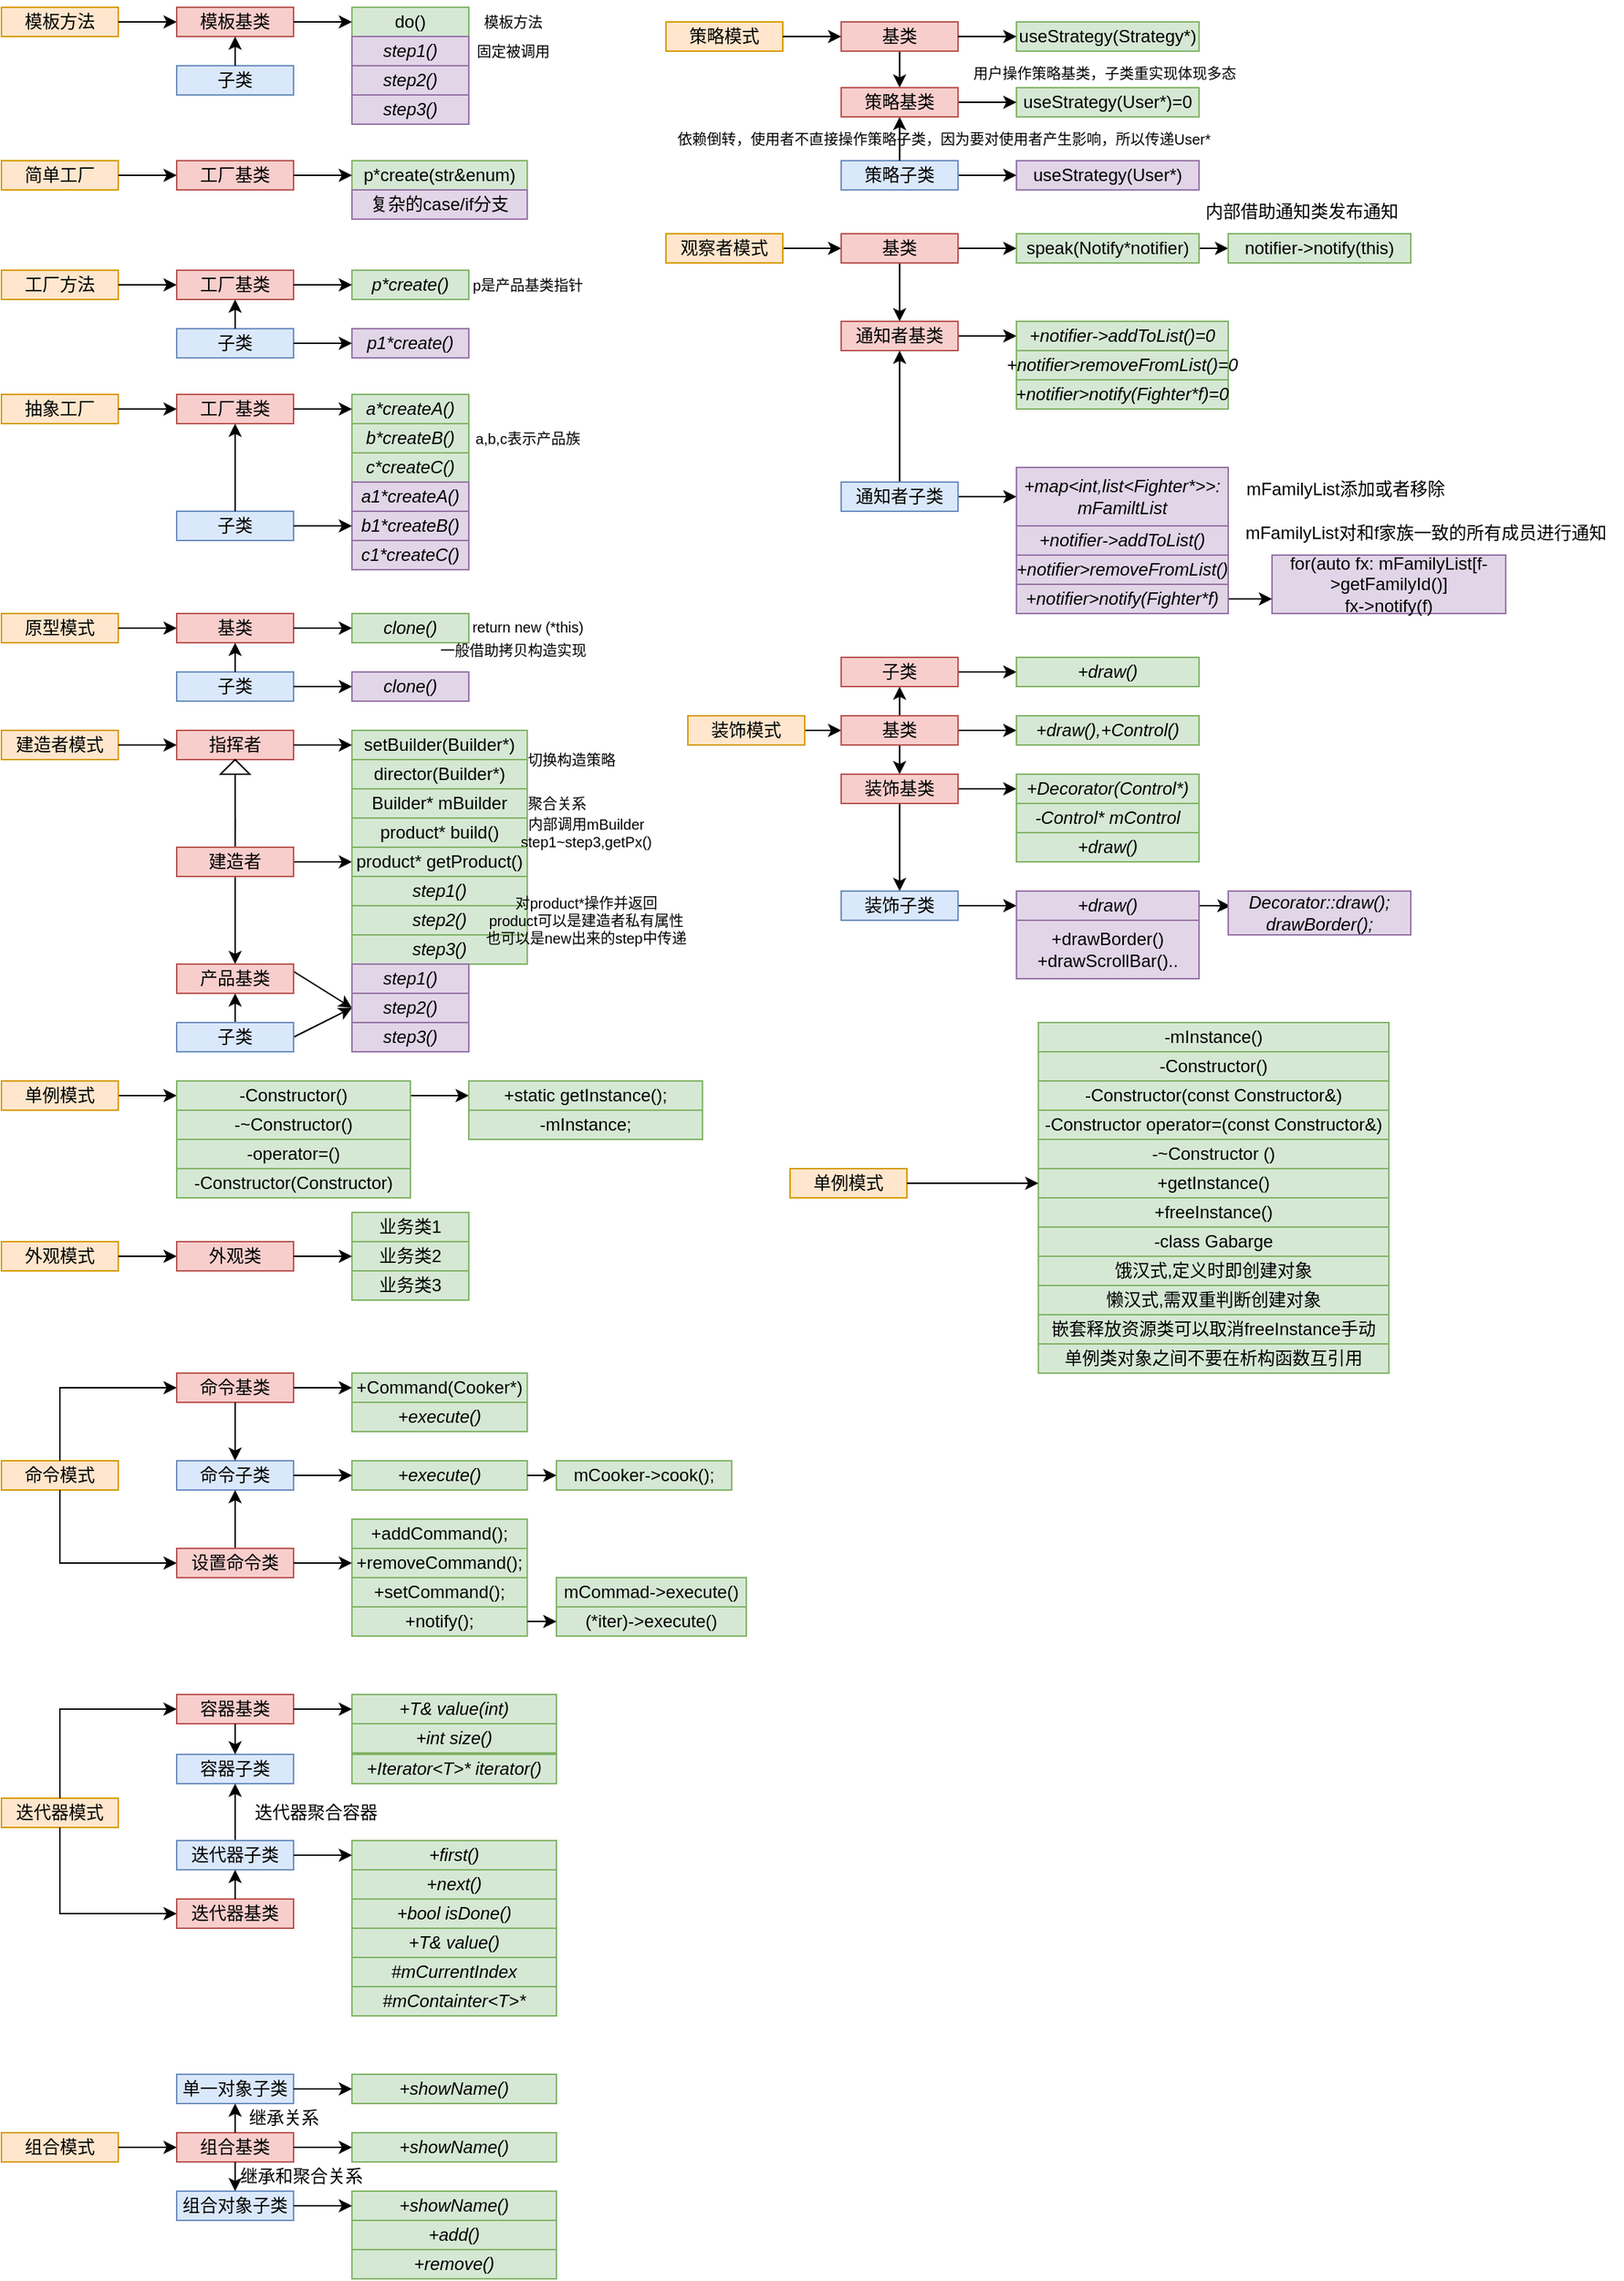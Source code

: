 <mxfile>
    <diagram id="zHpIVwNeffbbXztbU5Zh" name="第 1 页">
        <mxGraphModel dx="635" dy="237" grid="1" gridSize="5" guides="1" tooltips="1" connect="1" arrows="1" fold="1" page="1" pageScale="1" pageWidth="1169" pageHeight="827" math="0" shadow="0">
            <root>
                <mxCell id="0"/>
                <mxCell id="1" parent="0"/>
                <mxCell id="29" value="" style="group" parent="1" vertex="1" connectable="0">
                    <mxGeometry width="385" height="85" as="geometry"/>
                </mxCell>
                <mxCell id="2" value="模板方法" style="whiteSpace=wrap;html=1;fillColor=#ffe6cc;strokeColor=#d79b00;" parent="29" vertex="1">
                    <mxGeometry y="5" width="80" height="20" as="geometry"/>
                </mxCell>
                <mxCell id="4" value="模板基类" style="whiteSpace=wrap;html=1;fillColor=#f8cecc;strokeColor=#b85450;" parent="29" vertex="1">
                    <mxGeometry x="120" y="5" width="80" height="20" as="geometry"/>
                </mxCell>
                <mxCell id="17" style="edgeStyle=none;html=1;exitX=1;exitY=0.5;exitDx=0;exitDy=0;entryX=0;entryY=0.5;entryDx=0;entryDy=0;fontSize=10;" parent="29" source="2" target="4" edge="1">
                    <mxGeometry relative="1" as="geometry"/>
                </mxCell>
                <mxCell id="5" value="do()" style="whiteSpace=wrap;html=1;fillColor=#d5e8d4;strokeColor=#82b366;" parent="29" vertex="1">
                    <mxGeometry x="240" y="5" width="80" height="20" as="geometry"/>
                </mxCell>
                <mxCell id="20" style="edgeStyle=none;html=1;fontSize=10;" parent="29" source="4" target="5" edge="1">
                    <mxGeometry relative="1" as="geometry"/>
                </mxCell>
                <mxCell id="6" value="&lt;i&gt;step1()&lt;/i&gt;" style="whiteSpace=wrap;html=1;fillColor=#e1d5e7;strokeColor=#9673a6;" parent="29" vertex="1">
                    <mxGeometry x="240" y="25" width="80" height="20" as="geometry"/>
                </mxCell>
                <mxCell id="7" value="&lt;i&gt;step2()&lt;/i&gt;" style="whiteSpace=wrap;html=1;fillColor=#e1d5e7;strokeColor=#9673a6;" parent="29" vertex="1">
                    <mxGeometry x="240" y="45" width="80" height="20" as="geometry"/>
                </mxCell>
                <mxCell id="8" value="&lt;i&gt;step3()&lt;/i&gt;" style="whiteSpace=wrap;html=1;fillColor=#e1d5e7;strokeColor=#9673a6;" parent="29" vertex="1">
                    <mxGeometry x="240" y="65" width="80" height="20" as="geometry"/>
                </mxCell>
                <mxCell id="12" value="&lt;font style=&quot;font-size: 10px;&quot;&gt;模板方法&lt;/font&gt;" style="text;html=1;align=center;verticalAlign=middle;resizable=0;points=[];autosize=1;strokeColor=none;fillColor=none;" parent="29" vertex="1">
                    <mxGeometry x="320" width="60" height="30" as="geometry"/>
                </mxCell>
                <mxCell id="13" value="&lt;font style=&quot;font-size: 10px;&quot;&gt;固定被调用&lt;/font&gt;" style="text;html=1;align=center;verticalAlign=middle;resizable=0;points=[];autosize=1;strokeColor=none;fillColor=none;" parent="29" vertex="1">
                    <mxGeometry x="315" y="20" width="70" height="30" as="geometry"/>
                </mxCell>
                <mxCell id="21" value="子类" style="whiteSpace=wrap;html=1;fillColor=#dae8fc;strokeColor=#6c8ebf;" parent="29" vertex="1">
                    <mxGeometry x="120" y="45" width="80" height="20" as="geometry"/>
                </mxCell>
                <mxCell id="22" style="edgeStyle=none;html=1;fontSize=10;entryX=0.5;entryY=1;entryDx=0;entryDy=0;" parent="29" source="21" target="4" edge="1">
                    <mxGeometry relative="1" as="geometry"/>
                </mxCell>
                <mxCell id="41" value="" style="group" parent="1" vertex="1" connectable="0">
                    <mxGeometry y="110" width="360" height="40" as="geometry"/>
                </mxCell>
                <mxCell id="16" value="简单工厂" style="whiteSpace=wrap;html=1;fillColor=#ffe6cc;strokeColor=#d79b00;" parent="41" vertex="1">
                    <mxGeometry width="80" height="20" as="geometry"/>
                </mxCell>
                <mxCell id="23" value="工厂基类" style="whiteSpace=wrap;html=1;fillColor=#f8cecc;strokeColor=#b85450;" parent="41" vertex="1">
                    <mxGeometry x="120" width="80" height="20" as="geometry"/>
                </mxCell>
                <mxCell id="27" style="edgeStyle=none;html=1;exitX=1;exitY=0.5;exitDx=0;exitDy=0;entryX=0;entryY=0.5;entryDx=0;entryDy=0;fontSize=10;" parent="41" source="16" target="23" edge="1">
                    <mxGeometry relative="1" as="geometry"/>
                </mxCell>
                <mxCell id="24" value="p*create(str&amp;amp;enum)" style="whiteSpace=wrap;html=1;fillColor=#d5e8d4;strokeColor=#82b366;" parent="41" vertex="1">
                    <mxGeometry x="240" width="120" height="20" as="geometry"/>
                </mxCell>
                <mxCell id="26" style="edgeStyle=none;html=1;exitX=1;exitY=0.5;exitDx=0;exitDy=0;entryX=0;entryY=0.5;entryDx=0;entryDy=0;fontSize=10;" parent="41" source="23" target="24" edge="1">
                    <mxGeometry relative="1" as="geometry"/>
                </mxCell>
                <mxCell id="25" value="复杂的case/if分支" style="whiteSpace=wrap;html=1;fillColor=#e1d5e7;strokeColor=#9673a6;" parent="41" vertex="1">
                    <mxGeometry x="240" y="20" width="120" height="20" as="geometry"/>
                </mxCell>
                <mxCell id="43" value="" style="group" parent="1" vertex="1" connectable="0">
                    <mxGeometry y="180" width="410" height="70" as="geometry"/>
                </mxCell>
                <mxCell id="30" value="工厂方法" style="whiteSpace=wrap;html=1;fillColor=#ffe6cc;strokeColor=#d79b00;" parent="43" vertex="1">
                    <mxGeometry y="5" width="80" height="20" as="geometry"/>
                </mxCell>
                <mxCell id="31" value="工厂基类" style="whiteSpace=wrap;html=1;fillColor=#f8cecc;strokeColor=#b85450;" parent="43" vertex="1">
                    <mxGeometry x="120" y="5" width="80" height="20" as="geometry"/>
                </mxCell>
                <mxCell id="32" style="edgeStyle=none;html=1;exitX=1;exitY=0.5;exitDx=0;exitDy=0;entryX=0;entryY=0.5;entryDx=0;entryDy=0;fontSize=10;" parent="43" source="30" target="31" edge="1">
                    <mxGeometry relative="1" as="geometry"/>
                </mxCell>
                <mxCell id="33" value="&lt;i&gt;p*create()&lt;/i&gt;" style="whiteSpace=wrap;html=1;fillColor=#d5e8d4;strokeColor=#82b366;" parent="43" vertex="1">
                    <mxGeometry x="240" y="5" width="80" height="20" as="geometry"/>
                </mxCell>
                <mxCell id="34" style="edgeStyle=none;html=1;exitX=1;exitY=0.5;exitDx=0;exitDy=0;entryX=0;entryY=0.5;entryDx=0;entryDy=0;fontSize=10;" parent="43" source="31" target="33" edge="1">
                    <mxGeometry relative="1" as="geometry"/>
                </mxCell>
                <mxCell id="35" value="p是产品基类指针" style="text;html=1;align=center;verticalAlign=middle;resizable=0;points=[];autosize=1;strokeColor=none;fillColor=none;fontSize=10;" parent="43" vertex="1">
                    <mxGeometry x="310" width="100" height="30" as="geometry"/>
                </mxCell>
                <mxCell id="36" value="子类" style="whiteSpace=wrap;html=1;fillColor=#dae8fc;strokeColor=#6c8ebf;" parent="43" vertex="1">
                    <mxGeometry x="120" y="45" width="80" height="20" as="geometry"/>
                </mxCell>
                <mxCell id="37" style="edgeStyle=none;html=1;exitX=0.5;exitY=0;exitDx=0;exitDy=0;entryX=0.5;entryY=1;entryDx=0;entryDy=0;fontSize=10;" parent="43" source="36" target="31" edge="1">
                    <mxGeometry relative="1" as="geometry"/>
                </mxCell>
                <mxCell id="38" value="&lt;i&gt;p1*create()&lt;/i&gt;" style="whiteSpace=wrap;html=1;fillColor=#e1d5e7;strokeColor=#9673a6;" parent="43" vertex="1">
                    <mxGeometry x="240" y="45" width="80" height="20" as="geometry"/>
                </mxCell>
                <mxCell id="39" style="edgeStyle=none;html=1;exitX=1;exitY=0.5;exitDx=0;exitDy=0;entryX=0;entryY=0.5;entryDx=0;entryDy=0;fontSize=10;" parent="43" source="36" target="38" edge="1">
                    <mxGeometry relative="1" as="geometry"/>
                </mxCell>
                <mxCell id="59" value="" style="group" parent="1" vertex="1" connectable="0">
                    <mxGeometry y="270" width="410" height="120" as="geometry"/>
                </mxCell>
                <mxCell id="42" value="抽象工厂" style="whiteSpace=wrap;html=1;fillColor=#ffe6cc;strokeColor=#d79b00;" parent="59" vertex="1">
                    <mxGeometry width="80" height="20" as="geometry"/>
                </mxCell>
                <mxCell id="44" value="工厂基类" style="whiteSpace=wrap;html=1;fillColor=#f8cecc;strokeColor=#b85450;" parent="59" vertex="1">
                    <mxGeometry x="120" width="80" height="20" as="geometry"/>
                </mxCell>
                <mxCell id="45" style="edgeStyle=none;html=1;exitX=1;exitY=0.5;exitDx=0;exitDy=0;entryX=0;entryY=0.5;entryDx=0;entryDy=0;fontSize=10;" parent="59" source="42" target="44" edge="1">
                    <mxGeometry relative="1" as="geometry"/>
                </mxCell>
                <mxCell id="46" value="&lt;i&gt;a*createA()&lt;/i&gt;" style="whiteSpace=wrap;html=1;fillColor=#d5e8d4;strokeColor=#82b366;" parent="59" vertex="1">
                    <mxGeometry x="240" width="80" height="20" as="geometry"/>
                </mxCell>
                <mxCell id="50" style="edgeStyle=none;html=1;exitX=1;exitY=0.5;exitDx=0;exitDy=0;fontSize=10;" parent="59" source="44" target="46" edge="1">
                    <mxGeometry relative="1" as="geometry"/>
                </mxCell>
                <mxCell id="47" value="&lt;i&gt;b*createB()&lt;/i&gt;" style="whiteSpace=wrap;html=1;fillColor=#d5e8d4;strokeColor=#82b366;" parent="59" vertex="1">
                    <mxGeometry x="240" y="20" width="80" height="20" as="geometry"/>
                </mxCell>
                <mxCell id="48" value="&lt;i&gt;c*createC()&lt;/i&gt;" style="whiteSpace=wrap;html=1;fillColor=#d5e8d4;strokeColor=#82b366;" parent="59" vertex="1">
                    <mxGeometry x="240" y="40" width="80" height="20" as="geometry"/>
                </mxCell>
                <mxCell id="49" value="a,b,c表示产品族" style="text;html=1;align=center;verticalAlign=middle;resizable=0;points=[];autosize=1;strokeColor=none;fillColor=none;fontSize=10;" parent="59" vertex="1">
                    <mxGeometry x="310" y="15" width="100" height="30" as="geometry"/>
                </mxCell>
                <mxCell id="51" value="子类" style="whiteSpace=wrap;html=1;fillColor=#dae8fc;strokeColor=#6c8ebf;" parent="59" vertex="1">
                    <mxGeometry x="120" y="80" width="80" height="20" as="geometry"/>
                </mxCell>
                <mxCell id="52" style="edgeStyle=none;html=1;fontSize=10;entryX=0.5;entryY=1;entryDx=0;entryDy=0;" parent="59" source="51" target="44" edge="1">
                    <mxGeometry relative="1" as="geometry"/>
                </mxCell>
                <mxCell id="53" value="&lt;i&gt;b1*createB()&lt;/i&gt;" style="whiteSpace=wrap;html=1;fillColor=#e1d5e7;strokeColor=#9673a6;" parent="59" vertex="1">
                    <mxGeometry x="240" y="80" width="80" height="20" as="geometry"/>
                </mxCell>
                <mxCell id="56" style="edgeStyle=none;html=1;exitX=1;exitY=0.5;exitDx=0;exitDy=0;entryX=0;entryY=0.5;entryDx=0;entryDy=0;fontSize=10;" parent="59" source="51" target="53" edge="1">
                    <mxGeometry relative="1" as="geometry"/>
                </mxCell>
                <mxCell id="54" value="&lt;i&gt;c1*createC()&lt;/i&gt;" style="whiteSpace=wrap;html=1;fillColor=#e1d5e7;strokeColor=#9673a6;" parent="59" vertex="1">
                    <mxGeometry x="240" y="100" width="80" height="20" as="geometry"/>
                </mxCell>
                <mxCell id="55" value="&lt;i&gt;a1*createA()&lt;/i&gt;" style="whiteSpace=wrap;html=1;fillColor=#e1d5e7;strokeColor=#9673a6;" parent="59" vertex="1">
                    <mxGeometry x="240" y="60" width="80" height="20" as="geometry"/>
                </mxCell>
                <mxCell id="71" value="" style="group" parent="1" vertex="1" connectable="0">
                    <mxGeometry y="414" width="410" height="66" as="geometry"/>
                </mxCell>
                <mxCell id="60" value="原型模式" style="whiteSpace=wrap;html=1;fillColor=#ffe6cc;strokeColor=#d79b00;" parent="71" vertex="1">
                    <mxGeometry y="6" width="80" height="20" as="geometry"/>
                </mxCell>
                <mxCell id="61" value="基类" style="whiteSpace=wrap;html=1;fillColor=#f8cecc;strokeColor=#b85450;" parent="71" vertex="1">
                    <mxGeometry x="120" y="6" width="80" height="20" as="geometry"/>
                </mxCell>
                <mxCell id="70" style="edgeStyle=none;html=1;exitX=1;exitY=0.5;exitDx=0;exitDy=0;entryX=0;entryY=0.5;entryDx=0;entryDy=0;fontSize=10;" parent="71" source="60" target="61" edge="1">
                    <mxGeometry relative="1" as="geometry"/>
                </mxCell>
                <mxCell id="62" value="&lt;i&gt;clone()&lt;/i&gt;" style="whiteSpace=wrap;html=1;fillColor=#d5e8d4;strokeColor=#82b366;" parent="71" vertex="1">
                    <mxGeometry x="240" y="6" width="80" height="20" as="geometry"/>
                </mxCell>
                <mxCell id="65" style="edgeStyle=none;html=1;exitX=1;exitY=0.5;exitDx=0;exitDy=0;fontSize=10;" parent="71" source="61" target="62" edge="1">
                    <mxGeometry relative="1" as="geometry"/>
                </mxCell>
                <mxCell id="63" value="子类" style="whiteSpace=wrap;html=1;fillColor=#dae8fc;strokeColor=#6c8ebf;" parent="71" vertex="1">
                    <mxGeometry x="120" y="46" width="80" height="20" as="geometry"/>
                </mxCell>
                <mxCell id="66" style="edgeStyle=none;html=1;exitX=0.5;exitY=0;exitDx=0;exitDy=0;entryX=0.5;entryY=1;entryDx=0;entryDy=0;fontSize=10;" parent="71" source="63" target="61" edge="1">
                    <mxGeometry relative="1" as="geometry"/>
                </mxCell>
                <mxCell id="64" value="&lt;i&gt;clone()&lt;/i&gt;" style="whiteSpace=wrap;html=1;fillColor=#e1d5e7;strokeColor=#9673a6;" parent="71" vertex="1">
                    <mxGeometry x="240" y="46" width="80" height="20" as="geometry"/>
                </mxCell>
                <mxCell id="67" style="edgeStyle=none;html=1;fontSize=10;" parent="71" source="63" target="64" edge="1">
                    <mxGeometry relative="1" as="geometry"/>
                </mxCell>
                <mxCell id="68" value="return new (*this)" style="text;html=1;align=center;verticalAlign=middle;resizable=0;points=[];autosize=1;strokeColor=none;fillColor=none;fontSize=10;" parent="71" vertex="1">
                    <mxGeometry x="310" width="100" height="30" as="geometry"/>
                </mxCell>
                <mxCell id="69" value="一般借助拷贝构造实现" style="text;html=1;align=center;verticalAlign=middle;resizable=0;points=[];autosize=1;strokeColor=none;fillColor=none;fontSize=10;" parent="71" vertex="1">
                    <mxGeometry x="290" y="16" width="120" height="30" as="geometry"/>
                </mxCell>
                <mxCell id="73" value="建造者模式" style="whiteSpace=wrap;html=1;fillColor=#ffe6cc;strokeColor=#d79b00;" parent="1" vertex="1">
                    <mxGeometry y="500" width="80" height="20" as="geometry"/>
                </mxCell>
                <mxCell id="74" value="指挥者" style="whiteSpace=wrap;html=1;fillColor=#f8cecc;strokeColor=#b85450;" parent="1" vertex="1">
                    <mxGeometry x="120" y="500" width="80" height="20" as="geometry"/>
                </mxCell>
                <mxCell id="76" style="edgeStyle=none;html=1;exitX=1;exitY=0.5;exitDx=0;exitDy=0;fontSize=10;" parent="1" source="73" target="74" edge="1">
                    <mxGeometry relative="1" as="geometry"/>
                </mxCell>
                <mxCell id="75" value="setBuilder(Builder*)" style="whiteSpace=wrap;html=1;fillColor=#d5e8d4;strokeColor=#82b366;" parent="1" vertex="1">
                    <mxGeometry x="240" y="500" width="120" height="20" as="geometry"/>
                </mxCell>
                <mxCell id="77" style="edgeStyle=none;html=1;exitX=1;exitY=0.5;exitDx=0;exitDy=0;entryX=0;entryY=0.5;entryDx=0;entryDy=0;fontSize=10;" parent="1" source="74" target="75" edge="1">
                    <mxGeometry relative="1" as="geometry"/>
                </mxCell>
                <mxCell id="81" value="director(Builder*)" style="whiteSpace=wrap;html=1;fillColor=#d5e8d4;strokeColor=#82b366;" parent="1" vertex="1">
                    <mxGeometry x="240" y="520" width="120" height="20" as="geometry"/>
                </mxCell>
                <mxCell id="82" value="切换构造策略" style="text;html=1;align=center;verticalAlign=middle;resizable=0;points=[];autosize=1;strokeColor=none;fillColor=none;fontSize=10;" parent="1" vertex="1">
                    <mxGeometry x="350" y="505" width="80" height="30" as="geometry"/>
                </mxCell>
                <mxCell id="83" value="Builder* mBuilder" style="whiteSpace=wrap;html=1;fillColor=#d5e8d4;strokeColor=#82b366;movable=1;resizable=1;rotatable=1;deletable=1;editable=1;connectable=1;" parent="1" vertex="1">
                    <mxGeometry x="240" y="540" width="120" height="20" as="geometry"/>
                </mxCell>
                <mxCell id="85" value="product* build()" style="whiteSpace=wrap;html=1;fillColor=#d5e8d4;strokeColor=#82b366;" parent="1" vertex="1">
                    <mxGeometry x="240" y="560" width="120" height="20" as="geometry"/>
                </mxCell>
                <mxCell id="86" value="内部调用mBuilder&lt;br&gt;step1~step3,getPx()" style="text;html=1;align=center;verticalAlign=middle;resizable=0;points=[];autosize=1;strokeColor=none;fillColor=none;fontSize=10;" parent="1" vertex="1">
                    <mxGeometry x="345" y="550" width="110" height="40" as="geometry"/>
                </mxCell>
                <mxCell id="91" style="edgeStyle=none;html=1;exitX=0.5;exitY=0;exitDx=0;exitDy=0;fontSize=10;endArrow=none;endFill=0;" parent="1" source="87" edge="1">
                    <mxGeometry relative="1" as="geometry">
                        <mxPoint x="160.077" y="560" as="targetPoint"/>
                    </mxGeometry>
                </mxCell>
                <mxCell id="94" style="edgeStyle=none;html=1;exitX=0.5;exitY=1;exitDx=0;exitDy=0;entryX=0.5;entryY=0;entryDx=0;entryDy=0;fontSize=10;endArrow=classic;endFill=1;" parent="1" source="87" target="93" edge="1">
                    <mxGeometry relative="1" as="geometry"/>
                </mxCell>
                <mxCell id="109" style="edgeStyle=none;html=1;exitX=1;exitY=0.5;exitDx=0;exitDy=0;entryX=0;entryY=0.5;entryDx=0;entryDy=0;fontSize=10;endArrow=classic;endFill=1;" parent="1" source="87" target="108" edge="1">
                    <mxGeometry relative="1" as="geometry"/>
                </mxCell>
                <mxCell id="87" value="建造者" style="whiteSpace=wrap;html=1;fillColor=#f8cecc;strokeColor=#b85450;" parent="1" vertex="1">
                    <mxGeometry x="120" y="580" width="80" height="20" as="geometry"/>
                </mxCell>
                <mxCell id="88" value="" style="group;fontSize=10;rotation=-90;" parent="1" vertex="1" connectable="0">
                    <mxGeometry x="140" y="530" width="40" height="20" as="geometry"/>
                </mxCell>
                <mxCell id="89" style="edgeStyle=none;html=1;exitX=0;exitY=0.5;exitDx=0;exitDy=0;rounded=0;strokeColor=default;endArrow=none;endFill=0;fontSize=10;" parent="88" source="90" edge="1">
                    <mxGeometry relative="1" as="geometry">
                        <mxPoint x="20" y="30" as="targetPoint"/>
                    </mxGeometry>
                </mxCell>
                <mxCell id="90" value="" style="triangle;whiteSpace=wrap;html=1;fontSize=10;rotation=-90;" parent="88" vertex="1">
                    <mxGeometry x="15" y="-15" width="10" height="20" as="geometry"/>
                </mxCell>
                <mxCell id="92" value="聚合关系" style="text;html=1;align=center;verticalAlign=middle;resizable=0;points=[];autosize=1;strokeColor=none;fillColor=none;fontSize=10;" parent="1" vertex="1">
                    <mxGeometry x="350" y="535" width="60" height="30" as="geometry"/>
                </mxCell>
                <mxCell id="100" style="edgeStyle=none;html=1;exitX=0.5;exitY=0;exitDx=0;exitDy=0;entryX=0.5;entryY=1;entryDx=0;entryDy=0;fontSize=10;endArrow=classic;endFill=1;" parent="1" source="99" target="93" edge="1">
                    <mxGeometry relative="1" as="geometry"/>
                </mxCell>
                <mxCell id="106" style="edgeStyle=none;html=1;exitX=1;exitY=0.25;exitDx=0;exitDy=0;fontSize=10;endArrow=classic;endFill=1;" parent="1" source="93" edge="1">
                    <mxGeometry relative="1" as="geometry">
                        <mxPoint x="240" y="690" as="targetPoint"/>
                    </mxGeometry>
                </mxCell>
                <mxCell id="93" value="产品基类" style="whiteSpace=wrap;html=1;fillColor=#f8cecc;strokeColor=#b85450;" parent="1" vertex="1">
                    <mxGeometry x="120" y="660" width="80" height="20" as="geometry"/>
                </mxCell>
                <mxCell id="95" value="&lt;i&gt;step1()&lt;/i&gt;" style="whiteSpace=wrap;html=1;fillColor=#d5e8d4;strokeColor=#82b366;" parent="1" vertex="1">
                    <mxGeometry x="240" y="600" width="120" height="20" as="geometry"/>
                </mxCell>
                <mxCell id="96" value="&lt;i&gt;step2()&lt;/i&gt;" style="whiteSpace=wrap;html=1;fillColor=#d5e8d4;strokeColor=#82b366;" parent="1" vertex="1">
                    <mxGeometry x="240" y="620" width="120" height="20" as="geometry"/>
                </mxCell>
                <mxCell id="97" value="&lt;i&gt;step3()&lt;/i&gt;" style="whiteSpace=wrap;html=1;fillColor=#d5e8d4;strokeColor=#82b366;" parent="1" vertex="1">
                    <mxGeometry x="240" y="640" width="120" height="20" as="geometry"/>
                </mxCell>
                <mxCell id="98" value="对product*操作并返回&lt;br&gt;product可以是建造者私有属性&lt;br&gt;也可以是new出来的step中传递" style="text;html=1;align=center;verticalAlign=middle;resizable=0;points=[];autosize=1;strokeColor=none;fillColor=none;fontSize=10;" parent="1" vertex="1">
                    <mxGeometry x="320" y="605" width="160" height="50" as="geometry"/>
                </mxCell>
                <mxCell id="104" style="edgeStyle=none;html=1;exitX=1;exitY=0.5;exitDx=0;exitDy=0;entryX=0;entryY=0.5;entryDx=0;entryDy=0;fontSize=10;endArrow=classic;endFill=1;" parent="1" source="99" target="102" edge="1">
                    <mxGeometry relative="1" as="geometry"/>
                </mxCell>
                <mxCell id="99" value="子类" style="whiteSpace=wrap;html=1;fillColor=#dae8fc;strokeColor=#6c8ebf;" parent="1" vertex="1">
                    <mxGeometry x="120" y="700" width="80" height="20" as="geometry"/>
                </mxCell>
                <mxCell id="101" value="&lt;i&gt;step1()&lt;/i&gt;" style="whiteSpace=wrap;html=1;fillColor=#e1d5e7;strokeColor=#9673a6;" parent="1" vertex="1">
                    <mxGeometry x="240" y="660" width="80" height="20" as="geometry"/>
                </mxCell>
                <mxCell id="102" value="&lt;i&gt;step2()&lt;/i&gt;" style="whiteSpace=wrap;html=1;fillColor=#e1d5e7;strokeColor=#9673a6;" parent="1" vertex="1">
                    <mxGeometry x="240" y="680" width="80" height="20" as="geometry"/>
                </mxCell>
                <mxCell id="103" value="&lt;i&gt;step3()&lt;/i&gt;" style="whiteSpace=wrap;html=1;fillColor=#e1d5e7;strokeColor=#9673a6;" parent="1" vertex="1">
                    <mxGeometry x="240" y="700" width="80" height="20" as="geometry"/>
                </mxCell>
                <mxCell id="108" value="product* getProduct()" style="whiteSpace=wrap;html=1;fillColor=#d5e8d4;strokeColor=#82b366;" parent="1" vertex="1">
                    <mxGeometry x="240" y="580" width="120" height="20" as="geometry"/>
                </mxCell>
                <mxCell id="111" value="策略模式" style="whiteSpace=wrap;html=1;fillColor=#ffe6cc;strokeColor=#d79b00;" parent="1" vertex="1">
                    <mxGeometry x="455" y="15" width="80" height="20" as="geometry"/>
                </mxCell>
                <mxCell id="129" style="edgeStyle=none;html=1;exitX=0.5;exitY=1;exitDx=0;exitDy=0;entryX=0.5;entryY=0;entryDx=0;entryDy=0;" parent="1" source="112" target="123" edge="1">
                    <mxGeometry relative="1" as="geometry"/>
                </mxCell>
                <mxCell id="112" value="基类" style="whiteSpace=wrap;html=1;fillColor=#f8cecc;strokeColor=#b85450;" parent="1" vertex="1">
                    <mxGeometry x="575" y="15" width="80" height="20" as="geometry"/>
                </mxCell>
                <mxCell id="113" style="edgeStyle=none;html=1;exitX=1;exitY=0.5;exitDx=0;exitDy=0;entryX=0;entryY=0.5;entryDx=0;entryDy=0;fontSize=10;" parent="1" source="111" target="112" edge="1">
                    <mxGeometry relative="1" as="geometry"/>
                </mxCell>
                <mxCell id="114" value="useStrategy(Strategy*)" style="whiteSpace=wrap;html=1;fillColor=#d5e8d4;strokeColor=#82b366;" parent="1" vertex="1">
                    <mxGeometry x="695" y="15" width="125" height="20" as="geometry"/>
                </mxCell>
                <mxCell id="115" style="edgeStyle=none;html=1;fontSize=10;" parent="1" source="112" target="114" edge="1">
                    <mxGeometry relative="1" as="geometry"/>
                </mxCell>
                <mxCell id="118" value="useStrategy(User*)=0" style="whiteSpace=wrap;html=1;fillColor=#d5e8d4;strokeColor=#82b366;" parent="1" vertex="1">
                    <mxGeometry x="695" y="60" width="125" height="20" as="geometry"/>
                </mxCell>
                <mxCell id="128" style="edgeStyle=none;html=1;exitX=1;exitY=0.5;exitDx=0;exitDy=0;entryX=0;entryY=0.5;entryDx=0;entryDy=0;" parent="1" source="121" target="127" edge="1">
                    <mxGeometry relative="1" as="geometry"/>
                </mxCell>
                <mxCell id="121" value="策略子类" style="whiteSpace=wrap;html=1;fillColor=#dae8fc;strokeColor=#6c8ebf;" parent="1" vertex="1">
                    <mxGeometry x="575" y="110" width="80" height="20" as="geometry"/>
                </mxCell>
                <mxCell id="125" style="edgeStyle=none;html=1;exitX=1;exitY=0.5;exitDx=0;exitDy=0;entryX=0;entryY=0.5;entryDx=0;entryDy=0;" parent="1" source="123" target="118" edge="1">
                    <mxGeometry relative="1" as="geometry"/>
                </mxCell>
                <mxCell id="126" style="edgeStyle=none;html=1;entryX=0.5;entryY=1;entryDx=0;entryDy=0;" parent="1" source="121" target="123" edge="1">
                    <mxGeometry relative="1" as="geometry"/>
                </mxCell>
                <mxCell id="123" value="策略基类" style="whiteSpace=wrap;html=1;fillColor=#f8cecc;strokeColor=#b85450;" parent="1" vertex="1">
                    <mxGeometry x="575" y="60" width="80" height="20" as="geometry"/>
                </mxCell>
                <mxCell id="127" value="useStrategy(User*)" style="whiteSpace=wrap;html=1;fillColor=#e1d5e7;strokeColor=#9673a6;" parent="1" vertex="1">
                    <mxGeometry x="695" y="110" width="125" height="20" as="geometry"/>
                </mxCell>
                <mxCell id="130" value="&lt;font style=&quot;font-size: 10px;&quot;&gt;依赖倒转，使用者不直接操作策略子类，因为要对使用者产生影响，所以传递User*&lt;/font&gt;" style="text;html=1;align=center;verticalAlign=middle;resizable=0;points=[];autosize=1;strokeColor=none;fillColor=none;" parent="1" vertex="1">
                    <mxGeometry x="450" y="80" width="390" height="30" as="geometry"/>
                </mxCell>
                <mxCell id="131" value="用户操作策略基类，子类重实现体现多态" style="text;html=1;align=center;verticalAlign=middle;resizable=0;points=[];autosize=1;strokeColor=none;fillColor=none;fontSize=10;" parent="1" vertex="1">
                    <mxGeometry x="655" y="35" width="200" height="30" as="geometry"/>
                </mxCell>
                <mxCell id="156" style="edgeStyle=none;html=1;exitX=1;exitY=0.5;exitDx=0;exitDy=0;entryX=0;entryY=0.5;entryDx=0;entryDy=0;" parent="1" source="132" target="133" edge="1">
                    <mxGeometry relative="1" as="geometry"/>
                </mxCell>
                <mxCell id="132" value="观察者模式" style="whiteSpace=wrap;html=1;fillColor=#ffe6cc;strokeColor=#d79b00;" parent="1" vertex="1">
                    <mxGeometry x="455" y="160" width="80" height="20" as="geometry"/>
                </mxCell>
                <mxCell id="148" style="edgeStyle=none;html=1;exitX=0.5;exitY=1;exitDx=0;exitDy=0;entryX=0.5;entryY=0;entryDx=0;entryDy=0;" parent="1" source="133" target="135" edge="1">
                    <mxGeometry relative="1" as="geometry"/>
                </mxCell>
                <mxCell id="151" style="edgeStyle=none;html=1;exitX=1;exitY=0.5;exitDx=0;exitDy=0;entryX=0;entryY=0.5;entryDx=0;entryDy=0;" parent="1" source="133" target="134" edge="1">
                    <mxGeometry relative="1" as="geometry"/>
                </mxCell>
                <mxCell id="133" value="基类" style="whiteSpace=wrap;html=1;fillColor=#f8cecc;strokeColor=#b85450;" parent="1" vertex="1">
                    <mxGeometry x="575" y="160" width="80" height="20" as="geometry"/>
                </mxCell>
                <mxCell id="141" style="edgeStyle=none;html=1;exitX=1;exitY=0.5;exitDx=0;exitDy=0;entryX=0;entryY=0.5;entryDx=0;entryDy=0;" parent="1" source="134" target="137" edge="1">
                    <mxGeometry relative="1" as="geometry"/>
                </mxCell>
                <mxCell id="134" value="speak(Notify*notifier)" style="whiteSpace=wrap;html=1;fillColor=#d5e8d4;strokeColor=#82b366;" parent="1" vertex="1">
                    <mxGeometry x="695" y="160" width="125" height="20" as="geometry"/>
                </mxCell>
                <mxCell id="150" style="edgeStyle=none;html=1;exitX=1;exitY=0.5;exitDx=0;exitDy=0;entryX=0;entryY=0.5;entryDx=0;entryDy=0;" parent="1" source="135" target="138" edge="1">
                    <mxGeometry relative="1" as="geometry"/>
                </mxCell>
                <mxCell id="135" value="通知者基类" style="whiteSpace=wrap;html=1;fillColor=#f8cecc;strokeColor=#b85450;" parent="1" vertex="1">
                    <mxGeometry x="575" y="220" width="80" height="20" as="geometry"/>
                </mxCell>
                <mxCell id="149" style="edgeStyle=none;html=1;exitX=0.5;exitY=0;exitDx=0;exitDy=0;entryX=0.5;entryY=1;entryDx=0;entryDy=0;" parent="1" source="136" target="135" edge="1">
                    <mxGeometry relative="1" as="geometry"/>
                </mxCell>
                <mxCell id="173" style="edgeStyle=orthogonalEdgeStyle;rounded=0;html=1;exitX=1;exitY=0.5;exitDx=0;exitDy=0;entryX=0;entryY=0.5;entryDx=0;entryDy=0;" parent="1" source="136" target="147" edge="1">
                    <mxGeometry relative="1" as="geometry"/>
                </mxCell>
                <mxCell id="136" value="通知者子类" style="whiteSpace=wrap;html=1;fillColor=#dae8fc;strokeColor=#6c8ebf;" parent="1" vertex="1">
                    <mxGeometry x="575" y="330" width="80" height="20" as="geometry"/>
                </mxCell>
                <mxCell id="137" value="notifier-&amp;gt;notify(this)" style="whiteSpace=wrap;html=1;fillColor=#d5e8d4;strokeColor=#82b366;" parent="1" vertex="1">
                    <mxGeometry x="840" y="160" width="125" height="20" as="geometry"/>
                </mxCell>
                <mxCell id="138" value="&lt;i&gt;+notifier-&amp;gt;addToList()=0&lt;/i&gt;" style="whiteSpace=wrap;html=1;fillColor=#d5e8d4;strokeColor=#82b366;" parent="1" vertex="1">
                    <mxGeometry x="695" y="220" width="145" height="20" as="geometry"/>
                </mxCell>
                <mxCell id="139" value="&lt;i&gt;+notifier&amp;gt;removeFromList()=0&lt;/i&gt;" style="whiteSpace=wrap;html=1;fillColor=#d5e8d4;strokeColor=#82b366;" parent="1" vertex="1">
                    <mxGeometry x="695" y="240" width="145" height="20" as="geometry"/>
                </mxCell>
                <mxCell id="140" value="&lt;i&gt;+notifier&amp;gt;notify(Fighter*f)=0&lt;/i&gt;" style="whiteSpace=wrap;html=1;fillColor=#d5e8d4;strokeColor=#82b366;" parent="1" vertex="1">
                    <mxGeometry x="695" y="260" width="145" height="20" as="geometry"/>
                </mxCell>
                <mxCell id="142" value="for(auto fx: mFamilyList[f-&amp;gt;getFamilyId()]&lt;br&gt;fx-&amp;gt;notify(f)" style="whiteSpace=wrap;html=1;fillColor=#e1d5e7;strokeColor=#9673a6;" parent="1" vertex="1">
                    <mxGeometry x="870" y="380" width="160" height="40" as="geometry"/>
                </mxCell>
                <mxCell id="144" value="内部借助通知类发布通知" style="text;html=1;align=center;verticalAlign=middle;resizable=0;points=[];autosize=1;strokeColor=none;fillColor=none;" parent="1" vertex="1">
                    <mxGeometry x="810" y="130" width="160" height="30" as="geometry"/>
                </mxCell>
                <mxCell id="145" value="&lt;span style=&quot;&quot;&gt;mFamilyList添加或者移除&lt;/span&gt;" style="text;html=1;align=center;verticalAlign=middle;resizable=0;points=[];autosize=1;strokeColor=none;fillColor=none;" parent="1" vertex="1">
                    <mxGeometry x="840" y="320" width="160" height="30" as="geometry"/>
                </mxCell>
                <mxCell id="146" value="&lt;span style=&quot;&quot;&gt;mFamilyList对和f家族一致的所有成员进行通知&lt;/span&gt;" style="text;html=1;align=center;verticalAlign=middle;resizable=0;points=[];autosize=1;strokeColor=none;fillColor=none;" parent="1" vertex="1">
                    <mxGeometry x="840" y="350" width="270" height="30" as="geometry"/>
                </mxCell>
                <mxCell id="147" value="&lt;i&gt;+map&amp;lt;int,list&amp;lt;Fighter*&amp;gt;&amp;gt;:&lt;br&gt;mFamiltList&lt;br&gt;&lt;/i&gt;" style="whiteSpace=wrap;html=1;fillColor=#e1d5e7;strokeColor=#9673a6;" parent="1" vertex="1">
                    <mxGeometry x="695" y="320" width="145" height="40" as="geometry"/>
                </mxCell>
                <mxCell id="152" value="&lt;i&gt;+notifier-&amp;gt;addToList()&lt;/i&gt;" style="whiteSpace=wrap;html=1;fillColor=#e1d5e7;strokeColor=#9673a6;" parent="1" vertex="1">
                    <mxGeometry x="695" y="360" width="145" height="20" as="geometry"/>
                </mxCell>
                <mxCell id="153" value="&lt;i&gt;+notifier&amp;gt;removeFromList()&lt;/i&gt;" style="whiteSpace=wrap;html=1;fillColor=#e1d5e7;strokeColor=#9673a6;" parent="1" vertex="1">
                    <mxGeometry x="695" y="380" width="145" height="20" as="geometry"/>
                </mxCell>
                <mxCell id="155" style="edgeStyle=none;html=1;exitX=1;exitY=0.5;exitDx=0;exitDy=0;entryX=0;entryY=0.75;entryDx=0;entryDy=0;" parent="1" source="154" target="142" edge="1">
                    <mxGeometry relative="1" as="geometry"/>
                </mxCell>
                <mxCell id="154" value="&lt;i&gt;+notifier&amp;gt;notify(Fighter*f)&lt;/i&gt;" style="whiteSpace=wrap;html=1;fillColor=#e1d5e7;strokeColor=#9673a6;" parent="1" vertex="1">
                    <mxGeometry x="695" y="400" width="145" height="20" as="geometry"/>
                </mxCell>
                <mxCell id="186" style="edgeStyle=orthogonalEdgeStyle;rounded=0;html=1;exitX=1;exitY=0.5;exitDx=0;exitDy=0;entryX=0;entryY=0.5;entryDx=0;entryDy=0;" parent="1" source="157" target="158" edge="1">
                    <mxGeometry relative="1" as="geometry"/>
                </mxCell>
                <mxCell id="157" value="装饰模式" style="whiteSpace=wrap;html=1;fillColor=#ffe6cc;strokeColor=#d79b00;" parent="1" vertex="1">
                    <mxGeometry x="470" y="490" width="80" height="20" as="geometry"/>
                </mxCell>
                <mxCell id="168" style="edgeStyle=orthogonalEdgeStyle;rounded=0;html=1;exitX=0.5;exitY=1;exitDx=0;exitDy=0;entryX=0.5;entryY=0;entryDx=0;entryDy=0;" parent="1" source="158" target="159" edge="1">
                    <mxGeometry relative="1" as="geometry"/>
                </mxCell>
                <mxCell id="169" style="edgeStyle=orthogonalEdgeStyle;rounded=0;html=1;exitX=0.5;exitY=0;exitDx=0;exitDy=0;entryX=0.5;entryY=1;entryDx=0;entryDy=0;" parent="1" source="158" target="160" edge="1">
                    <mxGeometry relative="1" as="geometry"/>
                </mxCell>
                <mxCell id="174" style="edgeStyle=orthogonalEdgeStyle;rounded=0;html=1;exitX=1;exitY=0.5;exitDx=0;exitDy=0;entryX=0;entryY=0.5;entryDx=0;entryDy=0;" parent="1" source="158" target="170" edge="1">
                    <mxGeometry relative="1" as="geometry"/>
                </mxCell>
                <mxCell id="158" value="基类" style="whiteSpace=wrap;html=1;fillColor=#f8cecc;strokeColor=#b85450;" parent="1" vertex="1">
                    <mxGeometry x="575" y="490" width="80" height="20" as="geometry"/>
                </mxCell>
                <mxCell id="178" style="edgeStyle=orthogonalEdgeStyle;rounded=0;html=1;exitX=0.5;exitY=1;exitDx=0;exitDy=0;entryX=0.5;entryY=0;entryDx=0;entryDy=0;" parent="1" source="159" target="161" edge="1">
                    <mxGeometry relative="1" as="geometry"/>
                </mxCell>
                <mxCell id="183" style="edgeStyle=orthogonalEdgeStyle;rounded=0;html=1;entryX=0;entryY=0.5;entryDx=0;entryDy=0;" parent="1" source="159" target="175" edge="1">
                    <mxGeometry relative="1" as="geometry"/>
                </mxCell>
                <mxCell id="159" value="装饰基类" style="whiteSpace=wrap;html=1;fillColor=#f8cecc;strokeColor=#b85450;" parent="1" vertex="1">
                    <mxGeometry x="575" y="530" width="80" height="20" as="geometry"/>
                </mxCell>
                <mxCell id="172" style="edgeStyle=orthogonalEdgeStyle;rounded=0;html=1;exitX=1;exitY=0.5;exitDx=0;exitDy=0;entryX=0;entryY=0.5;entryDx=0;entryDy=0;" parent="1" source="160" target="171" edge="1">
                    <mxGeometry relative="1" as="geometry"/>
                </mxCell>
                <mxCell id="160" value="子类" style="whiteSpace=wrap;html=1;fillColor=#f8cecc;strokeColor=#b85450;" parent="1" vertex="1">
                    <mxGeometry x="575" y="450" width="80" height="20" as="geometry"/>
                </mxCell>
                <mxCell id="182" style="edgeStyle=orthogonalEdgeStyle;rounded=0;html=1;exitX=1;exitY=0.5;exitDx=0;exitDy=0;entryX=0;entryY=0.5;entryDx=0;entryDy=0;" parent="1" source="161" target="180" edge="1">
                    <mxGeometry relative="1" as="geometry"/>
                </mxCell>
                <mxCell id="161" value="装饰子类" style="whiteSpace=wrap;html=1;fillColor=#dae8fc;strokeColor=#6c8ebf;" parent="1" vertex="1">
                    <mxGeometry x="575" y="610" width="80" height="20" as="geometry"/>
                </mxCell>
                <mxCell id="170" value="&lt;i&gt;+draw(),+Control()&lt;/i&gt;" style="whiteSpace=wrap;html=1;fillColor=#d5e8d4;strokeColor=#82b366;" parent="1" vertex="1">
                    <mxGeometry x="695" y="490" width="125" height="20" as="geometry"/>
                </mxCell>
                <mxCell id="171" value="&lt;i&gt;+draw()&lt;/i&gt;" style="whiteSpace=wrap;html=1;fillColor=#d5e8d4;strokeColor=#82b366;" parent="1" vertex="1">
                    <mxGeometry x="695" y="450" width="125" height="20" as="geometry"/>
                </mxCell>
                <mxCell id="175" value="&lt;i&gt;+Decorator(Control*)&lt;/i&gt;" style="whiteSpace=wrap;html=1;fillColor=#d5e8d4;strokeColor=#82b366;" parent="1" vertex="1">
                    <mxGeometry x="695" y="530" width="125" height="20" as="geometry"/>
                </mxCell>
                <mxCell id="176" value="&lt;i&gt;-Control* mControl&lt;/i&gt;" style="whiteSpace=wrap;html=1;fillColor=#d5e8d4;strokeColor=#82b366;" parent="1" vertex="1">
                    <mxGeometry x="695" y="550" width="125" height="20" as="geometry"/>
                </mxCell>
                <mxCell id="177" value="&lt;i&gt;+draw()&lt;/i&gt;" style="whiteSpace=wrap;html=1;fillColor=#d5e8d4;strokeColor=#82b366;" parent="1" vertex="1">
                    <mxGeometry x="695" y="570" width="125" height="20" as="geometry"/>
                </mxCell>
                <mxCell id="185" style="edgeStyle=orthogonalEdgeStyle;rounded=0;html=1;exitX=1;exitY=0.5;exitDx=0;exitDy=0;entryX=0.013;entryY=0.343;entryDx=0;entryDy=0;entryPerimeter=0;" parent="1" source="180" target="184" edge="1">
                    <mxGeometry relative="1" as="geometry"/>
                </mxCell>
                <mxCell id="180" value="&lt;i&gt;+draw()&lt;/i&gt;" style="whiteSpace=wrap;html=1;fillColor=#e1d5e7;strokeColor=#9673a6;" parent="1" vertex="1">
                    <mxGeometry x="695" y="610" width="125" height="20" as="geometry"/>
                </mxCell>
                <mxCell id="181" value="+drawBorder()&lt;br&gt;+drawScrollBar().." style="whiteSpace=wrap;html=1;fillColor=#e1d5e7;strokeColor=#9673a6;" parent="1" vertex="1">
                    <mxGeometry x="695" y="630" width="125" height="40" as="geometry"/>
                </mxCell>
                <mxCell id="184" value="&lt;i&gt;Decorator::draw();&lt;br&gt;drawBorder();&lt;br&gt;&lt;/i&gt;" style="whiteSpace=wrap;html=1;fillColor=#e1d5e7;strokeColor=#9673a6;" parent="1" vertex="1">
                    <mxGeometry x="840" y="610" width="125" height="30" as="geometry"/>
                </mxCell>
                <mxCell id="192" style="edgeStyle=orthogonalEdgeStyle;rounded=0;html=1;exitX=1;exitY=0.5;exitDx=0;exitDy=0;entryX=0;entryY=0.5;entryDx=0;entryDy=0;" parent="1" source="187" target="188" edge="1">
                    <mxGeometry relative="1" as="geometry"/>
                </mxCell>
                <mxCell id="187" value="单例模式" style="whiteSpace=wrap;html=1;fillColor=#ffe6cc;strokeColor=#d79b00;" parent="1" vertex="1">
                    <mxGeometry y="740" width="80" height="20" as="geometry"/>
                </mxCell>
                <mxCell id="194" style="edgeStyle=orthogonalEdgeStyle;rounded=0;html=1;exitX=1;exitY=0.5;exitDx=0;exitDy=0;entryX=0;entryY=0.5;entryDx=0;entryDy=0;" parent="1" source="188" target="193" edge="1">
                    <mxGeometry relative="1" as="geometry"/>
                </mxCell>
                <mxCell id="188" value="-Constructor()" style="whiteSpace=wrap;html=1;fillColor=#d5e8d4;strokeColor=#82b366;" parent="1" vertex="1">
                    <mxGeometry x="120" y="740" width="160" height="20" as="geometry"/>
                </mxCell>
                <mxCell id="189" value="-~Constructor()" style="whiteSpace=wrap;html=1;fillColor=#d5e8d4;strokeColor=#82b366;" parent="1" vertex="1">
                    <mxGeometry x="120" y="760" width="160" height="20" as="geometry"/>
                </mxCell>
                <mxCell id="190" value="-operator=()" style="whiteSpace=wrap;html=1;fillColor=#d5e8d4;strokeColor=#82b366;" parent="1" vertex="1">
                    <mxGeometry x="120" y="780" width="160" height="20" as="geometry"/>
                </mxCell>
                <mxCell id="191" value="-Constructor(Constructor)" style="whiteSpace=wrap;html=1;fillColor=#d5e8d4;strokeColor=#82b366;" parent="1" vertex="1">
                    <mxGeometry x="120" y="800" width="160" height="20" as="geometry"/>
                </mxCell>
                <mxCell id="193" value="+static getInstance();" style="whiteSpace=wrap;html=1;fillColor=#d5e8d4;strokeColor=#82b366;" parent="1" vertex="1">
                    <mxGeometry x="320" y="740" width="160" height="20" as="geometry"/>
                </mxCell>
                <mxCell id="195" value="-mInstance;" style="whiteSpace=wrap;html=1;fillColor=#d5e8d4;strokeColor=#82b366;" parent="1" vertex="1">
                    <mxGeometry x="320" y="760" width="160" height="20" as="geometry"/>
                </mxCell>
                <mxCell id="215" value="" style="group" parent="1" vertex="1" connectable="0">
                    <mxGeometry x="540" y="700" width="410" height="240" as="geometry"/>
                </mxCell>
                <mxCell id="196" value="单例模式" style="whiteSpace=wrap;html=1;fillColor=#ffe6cc;strokeColor=#d79b00;" parent="215" vertex="1">
                    <mxGeometry y="100" width="80" height="20" as="geometry"/>
                </mxCell>
                <mxCell id="198" value="-mInstance()" style="whiteSpace=wrap;html=1;fillColor=#d5e8d4;strokeColor=#82b366;" parent="215" vertex="1">
                    <mxGeometry x="170" width="240" height="20" as="geometry"/>
                </mxCell>
                <mxCell id="199" value="+getInstance()" style="whiteSpace=wrap;html=1;fillColor=#d5e8d4;strokeColor=#82b366;" parent="215" vertex="1">
                    <mxGeometry x="170" y="100" width="240" height="20" as="geometry"/>
                </mxCell>
                <mxCell id="214" style="edgeStyle=none;html=1;exitX=1;exitY=0.5;exitDx=0;exitDy=0;entryX=0;entryY=0.5;entryDx=0;entryDy=0;" parent="215" source="196" target="199" edge="1">
                    <mxGeometry relative="1" as="geometry"/>
                </mxCell>
                <mxCell id="201" value="-Constructor()" style="whiteSpace=wrap;html=1;fillColor=#d5e8d4;strokeColor=#82b366;" parent="215" vertex="1">
                    <mxGeometry x="170" y="20" width="240" height="20" as="geometry"/>
                </mxCell>
                <mxCell id="202" value="-Constructor(const Constructor&amp;amp;)" style="whiteSpace=wrap;html=1;fillColor=#d5e8d4;strokeColor=#82b366;" parent="215" vertex="1">
                    <mxGeometry x="170" y="40" width="240" height="20" as="geometry"/>
                </mxCell>
                <mxCell id="204" value="-Constructor operator=(const Constructor&amp;amp;)" style="whiteSpace=wrap;html=1;fillColor=#d5e8d4;strokeColor=#82b366;" parent="215" vertex="1">
                    <mxGeometry x="170" y="60" width="240" height="20" as="geometry"/>
                </mxCell>
                <mxCell id="205" value="+freeInstance()" style="whiteSpace=wrap;html=1;fillColor=#d5e8d4;strokeColor=#82b366;" parent="215" vertex="1">
                    <mxGeometry x="170" y="120" width="240" height="20" as="geometry"/>
                </mxCell>
                <mxCell id="206" value="-class Gabarge" style="whiteSpace=wrap;html=1;fillColor=#d5e8d4;strokeColor=#82b366;" parent="215" vertex="1">
                    <mxGeometry x="170" y="140" width="240" height="20" as="geometry"/>
                </mxCell>
                <mxCell id="207" value="-~Constructor ()" style="whiteSpace=wrap;html=1;fillColor=#d5e8d4;strokeColor=#82b366;" parent="215" vertex="1">
                    <mxGeometry x="170" y="80" width="240" height="20" as="geometry"/>
                </mxCell>
                <mxCell id="210" value="饿汉式,定义时即创建对象" style="whiteSpace=wrap;html=1;fillColor=#d5e8d4;strokeColor=#82b366;" parent="215" vertex="1">
                    <mxGeometry x="170" y="160" width="240" height="20" as="geometry"/>
                </mxCell>
                <mxCell id="211" value="懒汉式,需双重判断创建对象" style="whiteSpace=wrap;html=1;fillColor=#d5e8d4;strokeColor=#82b366;" parent="215" vertex="1">
                    <mxGeometry x="170" y="180" width="240" height="20" as="geometry"/>
                </mxCell>
                <mxCell id="212" value="嵌套释放资源类可以取消freeInstance手动" style="whiteSpace=wrap;html=1;fillColor=#d5e8d4;strokeColor=#82b366;" parent="215" vertex="1">
                    <mxGeometry x="170" y="200" width="240" height="20" as="geometry"/>
                </mxCell>
                <mxCell id="213" value="单例类对象之间不要在析构函数互引用" style="whiteSpace=wrap;html=1;fillColor=#d5e8d4;strokeColor=#82b366;" parent="215" vertex="1">
                    <mxGeometry x="170" y="220" width="240" height="20" as="geometry"/>
                </mxCell>
                <mxCell id="224" value="" style="group" parent="1" vertex="1" connectable="0">
                    <mxGeometry y="830" width="320" height="60" as="geometry"/>
                </mxCell>
                <mxCell id="216" value="外观模式" style="whiteSpace=wrap;html=1;fillColor=#ffe6cc;strokeColor=#d79b00;" parent="224" vertex="1">
                    <mxGeometry y="20" width="80" height="20" as="geometry"/>
                </mxCell>
                <mxCell id="217" value="外观类" style="whiteSpace=wrap;html=1;fillColor=#f8cecc;strokeColor=#b85450;" parent="224" vertex="1">
                    <mxGeometry x="120" y="20" width="80" height="20" as="geometry"/>
                </mxCell>
                <mxCell id="222" style="edgeStyle=none;html=1;exitX=1;exitY=0.5;exitDx=0;exitDy=0;entryX=0;entryY=0.5;entryDx=0;entryDy=0;" parent="224" source="216" target="217" edge="1">
                    <mxGeometry relative="1" as="geometry"/>
                </mxCell>
                <mxCell id="219" value="业务类1" style="whiteSpace=wrap;html=1;fillColor=#d5e8d4;strokeColor=#82b366;" parent="224" vertex="1">
                    <mxGeometry x="240" width="80" height="20" as="geometry"/>
                </mxCell>
                <mxCell id="220" value="业务类2" style="whiteSpace=wrap;html=1;fillColor=#d5e8d4;strokeColor=#82b366;" parent="224" vertex="1">
                    <mxGeometry x="240" y="20" width="80" height="20" as="geometry"/>
                </mxCell>
                <mxCell id="223" style="edgeStyle=none;html=1;exitX=1;exitY=0.5;exitDx=0;exitDy=0;entryX=0;entryY=0.5;entryDx=0;entryDy=0;" parent="224" source="217" target="220" edge="1">
                    <mxGeometry relative="1" as="geometry"/>
                </mxCell>
                <mxCell id="221" value="业务类3" style="whiteSpace=wrap;html=1;fillColor=#d5e8d4;strokeColor=#82b366;" parent="224" vertex="1">
                    <mxGeometry x="240" y="40" width="80" height="20" as="geometry"/>
                </mxCell>
                <mxCell id="256" value="" style="group" parent="1" vertex="1" connectable="0">
                    <mxGeometry y="940" width="510" height="180" as="geometry"/>
                </mxCell>
                <mxCell id="225" value="命令模式" style="whiteSpace=wrap;html=1;fillColor=#ffe6cc;strokeColor=#d79b00;" parent="256" vertex="1">
                    <mxGeometry y="60" width="80" height="20" as="geometry"/>
                </mxCell>
                <mxCell id="227" value="命令基类" style="whiteSpace=wrap;html=1;fillColor=#f8cecc;strokeColor=#b85450;" parent="256" vertex="1">
                    <mxGeometry x="120" width="80" height="20" as="geometry"/>
                </mxCell>
                <mxCell id="250" style="edgeStyle=orthogonalEdgeStyle;html=1;exitX=0.5;exitY=0;exitDx=0;exitDy=0;entryX=0;entryY=0.5;entryDx=0;entryDy=0;rounded=0;" parent="256" source="225" target="227" edge="1">
                    <mxGeometry relative="1" as="geometry"/>
                </mxCell>
                <mxCell id="229" value="命令子类" style="whiteSpace=wrap;html=1;fillColor=#dae8fc;strokeColor=#6c8ebf;" parent="256" vertex="1">
                    <mxGeometry x="120" y="60" width="80" height="20" as="geometry"/>
                </mxCell>
                <mxCell id="239" style="edgeStyle=none;html=1;exitX=0.5;exitY=1;exitDx=0;exitDy=0;" parent="256" source="227" target="229" edge="1">
                    <mxGeometry relative="1" as="geometry"/>
                </mxCell>
                <mxCell id="230" value="+Command(Cooker*)" style="whiteSpace=wrap;html=1;fillColor=#d5e8d4;strokeColor=#82b366;" parent="256" vertex="1">
                    <mxGeometry x="240" width="120" height="20" as="geometry"/>
                </mxCell>
                <mxCell id="240" style="edgeStyle=none;html=1;exitX=1;exitY=0.5;exitDx=0;exitDy=0;entryX=0;entryY=0.5;entryDx=0;entryDy=0;" parent="256" source="227" target="230" edge="1">
                    <mxGeometry relative="1" as="geometry"/>
                </mxCell>
                <mxCell id="231" value="&lt;i&gt;+execute()&lt;/i&gt;" style="whiteSpace=wrap;html=1;fillColor=#d5e8d4;strokeColor=#82b366;" parent="256" vertex="1">
                    <mxGeometry x="240" y="20" width="120" height="20" as="geometry"/>
                </mxCell>
                <mxCell id="233" value="&lt;i&gt;+execute()&lt;/i&gt;" style="whiteSpace=wrap;html=1;fillColor=#d5e8d4;strokeColor=#82b366;" parent="256" vertex="1">
                    <mxGeometry x="240" y="60" width="120" height="20" as="geometry"/>
                </mxCell>
                <mxCell id="253" style="edgeStyle=orthogonalEdgeStyle;rounded=0;html=1;exitX=1;exitY=0.5;exitDx=0;exitDy=0;entryX=0;entryY=0.5;entryDx=0;entryDy=0;" parent="256" source="229" target="233" edge="1">
                    <mxGeometry relative="1" as="geometry"/>
                </mxCell>
                <mxCell id="234" value="mCooker-&amp;gt;cook();" style="whiteSpace=wrap;html=1;fillColor=#d5e8d4;strokeColor=#82b366;" parent="256" vertex="1">
                    <mxGeometry x="380" y="60" width="120" height="20" as="geometry"/>
                </mxCell>
                <mxCell id="235" style="edgeStyle=none;html=1;exitX=1;exitY=0.5;exitDx=0;exitDy=0;entryX=0;entryY=0.5;entryDx=0;entryDy=0;" parent="256" source="233" target="234" edge="1">
                    <mxGeometry relative="1" as="geometry"/>
                </mxCell>
                <mxCell id="249" style="edgeStyle=none;html=1;exitX=0.5;exitY=0;exitDx=0;exitDy=0;entryX=0.5;entryY=1;entryDx=0;entryDy=0;" parent="256" source="237" target="229" edge="1">
                    <mxGeometry relative="1" as="geometry"/>
                </mxCell>
                <mxCell id="237" value="设置命令类" style="whiteSpace=wrap;html=1;fillColor=#f8cecc;strokeColor=#b85450;" parent="256" vertex="1">
                    <mxGeometry x="120" y="120" width="80" height="20" as="geometry"/>
                </mxCell>
                <mxCell id="251" style="edgeStyle=orthogonalEdgeStyle;rounded=0;html=1;exitX=0.5;exitY=1;exitDx=0;exitDy=0;entryX=0;entryY=0.5;entryDx=0;entryDy=0;" parent="256" source="225" target="237" edge="1">
                    <mxGeometry relative="1" as="geometry"/>
                </mxCell>
                <mxCell id="241" value="+addCommand();" style="whiteSpace=wrap;html=1;fillColor=#d5e8d4;strokeColor=#82b366;" parent="256" vertex="1">
                    <mxGeometry x="240" y="100" width="120" height="20" as="geometry"/>
                </mxCell>
                <mxCell id="242" value="+removeCommand();" style="whiteSpace=wrap;html=1;fillColor=#d5e8d4;strokeColor=#82b366;" parent="256" vertex="1">
                    <mxGeometry x="240" y="120" width="120" height="20" as="geometry"/>
                </mxCell>
                <mxCell id="255" style="edgeStyle=orthogonalEdgeStyle;rounded=0;html=1;exitX=1;exitY=0.5;exitDx=0;exitDy=0;entryX=0;entryY=0.5;entryDx=0;entryDy=0;" parent="256" source="237" target="242" edge="1">
                    <mxGeometry relative="1" as="geometry"/>
                </mxCell>
                <mxCell id="243" value="+setCommand();" style="whiteSpace=wrap;html=1;fillColor=#d5e8d4;strokeColor=#82b366;" parent="256" vertex="1">
                    <mxGeometry x="240" y="140" width="120" height="20" as="geometry"/>
                </mxCell>
                <mxCell id="244" value="+notify();" style="whiteSpace=wrap;html=1;fillColor=#d5e8d4;strokeColor=#82b366;" parent="256" vertex="1">
                    <mxGeometry x="240" y="160" width="120" height="20" as="geometry"/>
                </mxCell>
                <mxCell id="245" value="mCommad-&amp;gt;execute()" style="whiteSpace=wrap;html=1;fillColor=#d5e8d4;strokeColor=#82b366;" parent="256" vertex="1">
                    <mxGeometry x="380" y="140" width="130" height="20" as="geometry"/>
                </mxCell>
                <mxCell id="246" value="(*iter)-&amp;gt;execute()" style="whiteSpace=wrap;html=1;fillColor=#d5e8d4;strokeColor=#82b366;" parent="256" vertex="1">
                    <mxGeometry x="380" y="160" width="130" height="20" as="geometry"/>
                </mxCell>
                <mxCell id="248" style="edgeStyle=none;html=1;exitX=1;exitY=0.5;exitDx=0;exitDy=0;" parent="256" source="244" target="246" edge="1">
                    <mxGeometry relative="1" as="geometry"/>
                </mxCell>
                <mxCell id="282" value="" style="group" parent="1" vertex="1" connectable="0">
                    <mxGeometry y="1160" width="380" height="220" as="geometry"/>
                </mxCell>
                <mxCell id="257" value="迭代器模式" style="whiteSpace=wrap;html=1;fillColor=#ffe6cc;strokeColor=#d79b00;" parent="282" vertex="1">
                    <mxGeometry y="71" width="80" height="20" as="geometry"/>
                </mxCell>
                <mxCell id="258" value="容器基类" style="whiteSpace=wrap;html=1;fillColor=#f8cecc;strokeColor=#b85450;" parent="282" vertex="1">
                    <mxGeometry x="120" width="80" height="20" as="geometry"/>
                </mxCell>
                <mxCell id="280" style="edgeStyle=orthogonalEdgeStyle;rounded=0;html=1;exitX=0.5;exitY=0;exitDx=0;exitDy=0;entryX=0;entryY=0.5;entryDx=0;entryDy=0;" parent="282" source="257" target="258" edge="1">
                    <mxGeometry relative="1" as="geometry"/>
                </mxCell>
                <mxCell id="259" value="迭代器基类" style="whiteSpace=wrap;html=1;fillColor=#f8cecc;strokeColor=#b85450;" parent="282" vertex="1">
                    <mxGeometry x="120" y="140" width="80" height="20" as="geometry"/>
                </mxCell>
                <mxCell id="281" style="edgeStyle=orthogonalEdgeStyle;rounded=0;html=1;exitX=0.5;exitY=1;exitDx=0;exitDy=0;entryX=0;entryY=0.5;entryDx=0;entryDy=0;" parent="282" source="257" target="259" edge="1">
                    <mxGeometry relative="1" as="geometry"/>
                </mxCell>
                <mxCell id="262" value="容器子类" style="whiteSpace=wrap;html=1;fillColor=#dae8fc;strokeColor=#6c8ebf;" parent="282" vertex="1">
                    <mxGeometry x="120" y="41" width="80" height="20" as="geometry"/>
                </mxCell>
                <mxCell id="264" style="edgeStyle=orthogonalEdgeStyle;rounded=0;html=1;exitX=0.5;exitY=1;exitDx=0;exitDy=0;entryX=0.5;entryY=0;entryDx=0;entryDy=0;" parent="282" source="258" target="262" edge="1">
                    <mxGeometry relative="1" as="geometry"/>
                </mxCell>
                <mxCell id="266" style="edgeStyle=orthogonalEdgeStyle;rounded=0;html=1;exitX=0.5;exitY=0;exitDx=0;exitDy=0;" parent="282" source="263" target="262" edge="1">
                    <mxGeometry relative="1" as="geometry"/>
                </mxCell>
                <mxCell id="263" value="迭代器子类" style="whiteSpace=wrap;html=1;fillColor=#dae8fc;strokeColor=#6c8ebf;" parent="282" vertex="1">
                    <mxGeometry x="120" y="100" width="80" height="20" as="geometry"/>
                </mxCell>
                <mxCell id="265" style="edgeStyle=orthogonalEdgeStyle;rounded=0;html=1;exitX=0.5;exitY=0;exitDx=0;exitDy=0;entryX=0.5;entryY=1;entryDx=0;entryDy=0;" parent="282" source="259" target="263" edge="1">
                    <mxGeometry relative="1" as="geometry"/>
                </mxCell>
                <mxCell id="267" value="&lt;i&gt;+T&amp;amp; value(int)&lt;/i&gt;" style="whiteSpace=wrap;html=1;fillColor=#d5e8d4;strokeColor=#82b366;" parent="282" vertex="1">
                    <mxGeometry x="240" width="140" height="20" as="geometry"/>
                </mxCell>
                <mxCell id="275" style="edgeStyle=orthogonalEdgeStyle;rounded=0;html=1;exitX=1;exitY=0.5;exitDx=0;exitDy=0;entryX=0;entryY=0.5;entryDx=0;entryDy=0;" parent="282" source="258" target="267" edge="1">
                    <mxGeometry relative="1" as="geometry"/>
                </mxCell>
                <mxCell id="268" value="&lt;i&gt;+int size()&lt;/i&gt;" style="whiteSpace=wrap;html=1;fillColor=#d5e8d4;strokeColor=#82b366;" parent="282" vertex="1">
                    <mxGeometry x="240" y="20" width="140" height="20" as="geometry"/>
                </mxCell>
                <mxCell id="269" value="&lt;i&gt;+Iterator&amp;lt;T&amp;gt;* iterator()&lt;/i&gt;" style="whiteSpace=wrap;html=1;fillColor=#d5e8d4;strokeColor=#82b366;" parent="282" vertex="1">
                    <mxGeometry x="240" y="41" width="140" height="20" as="geometry"/>
                </mxCell>
                <mxCell id="270" value="&lt;i&gt;+first()&lt;/i&gt;" style="whiteSpace=wrap;html=1;fillColor=#d5e8d4;strokeColor=#82b366;" parent="282" vertex="1">
                    <mxGeometry x="240" y="100" width="140" height="20" as="geometry"/>
                </mxCell>
                <mxCell id="274" style="edgeStyle=orthogonalEdgeStyle;rounded=0;html=1;exitX=1;exitY=0.5;exitDx=0;exitDy=0;entryX=0;entryY=0.5;entryDx=0;entryDy=0;" parent="282" source="263" target="270" edge="1">
                    <mxGeometry relative="1" as="geometry"/>
                </mxCell>
                <mxCell id="271" value="&lt;i&gt;+next()&lt;/i&gt;" style="whiteSpace=wrap;html=1;fillColor=#d5e8d4;strokeColor=#82b366;" parent="282" vertex="1">
                    <mxGeometry x="240" y="120" width="140" height="20" as="geometry"/>
                </mxCell>
                <mxCell id="272" value="&lt;i&gt;+bool isDone()&lt;/i&gt;" style="whiteSpace=wrap;html=1;fillColor=#d5e8d4;strokeColor=#82b366;" parent="282" vertex="1">
                    <mxGeometry x="240" y="140" width="140" height="20" as="geometry"/>
                </mxCell>
                <mxCell id="273" value="&lt;i&gt;+T&amp;amp; value()&lt;/i&gt;" style="whiteSpace=wrap;html=1;fillColor=#d5e8d4;strokeColor=#82b366;" parent="282" vertex="1">
                    <mxGeometry x="240" y="160" width="140" height="20" as="geometry"/>
                </mxCell>
                <mxCell id="276" value="&lt;i&gt;#mCurrentIndex&lt;/i&gt;" style="whiteSpace=wrap;html=1;fillColor=#d5e8d4;strokeColor=#82b366;" parent="282" vertex="1">
                    <mxGeometry x="240" y="180" width="140" height="20" as="geometry"/>
                </mxCell>
                <mxCell id="277" value="&lt;i&gt;#mContainter&amp;lt;T&amp;gt;*&lt;/i&gt;" style="whiteSpace=wrap;html=1;fillColor=#d5e8d4;strokeColor=#82b366;" parent="282" vertex="1">
                    <mxGeometry x="240" y="200" width="140" height="20" as="geometry"/>
                </mxCell>
                <mxCell id="278" value="迭代器聚合容器" style="text;html=1;align=center;verticalAlign=middle;resizable=0;points=[];autosize=1;strokeColor=none;fillColor=none;" parent="282" vertex="1">
                    <mxGeometry x="160" y="65.5" width="110" height="30" as="geometry"/>
                </mxCell>
                <mxCell id="302" value="" style="group" vertex="1" connectable="0" parent="1">
                    <mxGeometry y="1420" width="380" height="140" as="geometry"/>
                </mxCell>
                <mxCell id="283" value="组合模式" style="whiteSpace=wrap;html=1;fillColor=#ffe6cc;strokeColor=#d79b00;" vertex="1" parent="302">
                    <mxGeometry y="40" width="80" height="20" as="geometry"/>
                </mxCell>
                <mxCell id="284" value="组合基类" style="whiteSpace=wrap;html=1;fillColor=#f8cecc;strokeColor=#b85450;" vertex="1" parent="302">
                    <mxGeometry x="120" y="40" width="80" height="20" as="geometry"/>
                </mxCell>
                <mxCell id="301" style="edgeStyle=none;html=1;exitX=1;exitY=0.5;exitDx=0;exitDy=0;entryX=0;entryY=0.5;entryDx=0;entryDy=0;" edge="1" parent="302" source="283" target="284">
                    <mxGeometry relative="1" as="geometry"/>
                </mxCell>
                <mxCell id="286" value="组合对象子类" style="whiteSpace=wrap;html=1;fillColor=#dae8fc;strokeColor=#6c8ebf;" vertex="1" parent="302">
                    <mxGeometry x="120" y="80" width="80" height="20" as="geometry"/>
                </mxCell>
                <mxCell id="297" style="edgeStyle=none;html=1;exitX=0.5;exitY=1;exitDx=0;exitDy=0;entryX=0.5;entryY=0;entryDx=0;entryDy=0;" edge="1" parent="302" source="284" target="286">
                    <mxGeometry relative="1" as="geometry"/>
                </mxCell>
                <mxCell id="285" value="单一对象子类" style="whiteSpace=wrap;html=1;fillColor=#dae8fc;strokeColor=#6c8ebf;" vertex="1" parent="302">
                    <mxGeometry x="120" width="80" height="20" as="geometry"/>
                </mxCell>
                <mxCell id="299" style="edgeStyle=none;html=1;exitX=0.5;exitY=0;exitDx=0;exitDy=0;entryX=0.5;entryY=1;entryDx=0;entryDy=0;" edge="1" parent="302" source="284" target="285">
                    <mxGeometry relative="1" as="geometry"/>
                </mxCell>
                <mxCell id="289" value="&lt;i&gt;+showName()&lt;/i&gt;" style="whiteSpace=wrap;html=1;fillColor=#d5e8d4;strokeColor=#82b366;" vertex="1" parent="302">
                    <mxGeometry x="240" y="40" width="140" height="20" as="geometry"/>
                </mxCell>
                <mxCell id="290" style="edgeStyle=none;html=1;exitX=1;exitY=0.5;exitDx=0;exitDy=0;entryX=0;entryY=0.5;entryDx=0;entryDy=0;" edge="1" parent="302" source="284" target="289">
                    <mxGeometry relative="1" as="geometry"/>
                </mxCell>
                <mxCell id="291" value="&lt;i&gt;+showName()&lt;/i&gt;" style="whiteSpace=wrap;html=1;fillColor=#d5e8d4;strokeColor=#82b366;" vertex="1" parent="302">
                    <mxGeometry x="240" width="140" height="20" as="geometry"/>
                </mxCell>
                <mxCell id="292" style="edgeStyle=none;html=1;exitX=1;exitY=0.5;exitDx=0;exitDy=0;entryX=0;entryY=0.5;entryDx=0;entryDy=0;" edge="1" parent="302" source="285" target="291">
                    <mxGeometry relative="1" as="geometry"/>
                </mxCell>
                <mxCell id="293" value="&lt;i&gt;+showName()&lt;/i&gt;" style="whiteSpace=wrap;html=1;fillColor=#d5e8d4;strokeColor=#82b366;" vertex="1" parent="302">
                    <mxGeometry x="240" y="80" width="140" height="20" as="geometry"/>
                </mxCell>
                <mxCell id="294" style="edgeStyle=none;html=1;exitX=1;exitY=0.5;exitDx=0;exitDy=0;entryX=0;entryY=0.5;entryDx=0;entryDy=0;" edge="1" parent="302" source="286" target="293">
                    <mxGeometry relative="1" as="geometry"/>
                </mxCell>
                <mxCell id="295" value="&lt;i&gt;+add()&lt;/i&gt;" style="whiteSpace=wrap;html=1;fillColor=#d5e8d4;strokeColor=#82b366;" vertex="1" parent="302">
                    <mxGeometry x="240" y="100" width="140" height="20" as="geometry"/>
                </mxCell>
                <mxCell id="296" value="&lt;i&gt;+remove()&lt;/i&gt;" style="whiteSpace=wrap;html=1;fillColor=#d5e8d4;strokeColor=#82b366;" vertex="1" parent="302">
                    <mxGeometry x="240" y="120" width="140" height="20" as="geometry"/>
                </mxCell>
                <mxCell id="298" value="继承和聚合关系" style="text;html=1;align=center;verticalAlign=middle;resizable=0;points=[];autosize=1;strokeColor=none;fillColor=none;" vertex="1" parent="302">
                    <mxGeometry x="150" y="55" width="110" height="30" as="geometry"/>
                </mxCell>
                <mxCell id="300" value="继承关系" style="text;html=1;align=center;verticalAlign=middle;resizable=0;points=[];autosize=1;strokeColor=none;fillColor=none;" vertex="1" parent="302">
                    <mxGeometry x="157.5" y="15" width="70" height="30" as="geometry"/>
                </mxCell>
            </root>
        </mxGraphModel>
    </diagram>
</mxfile>
